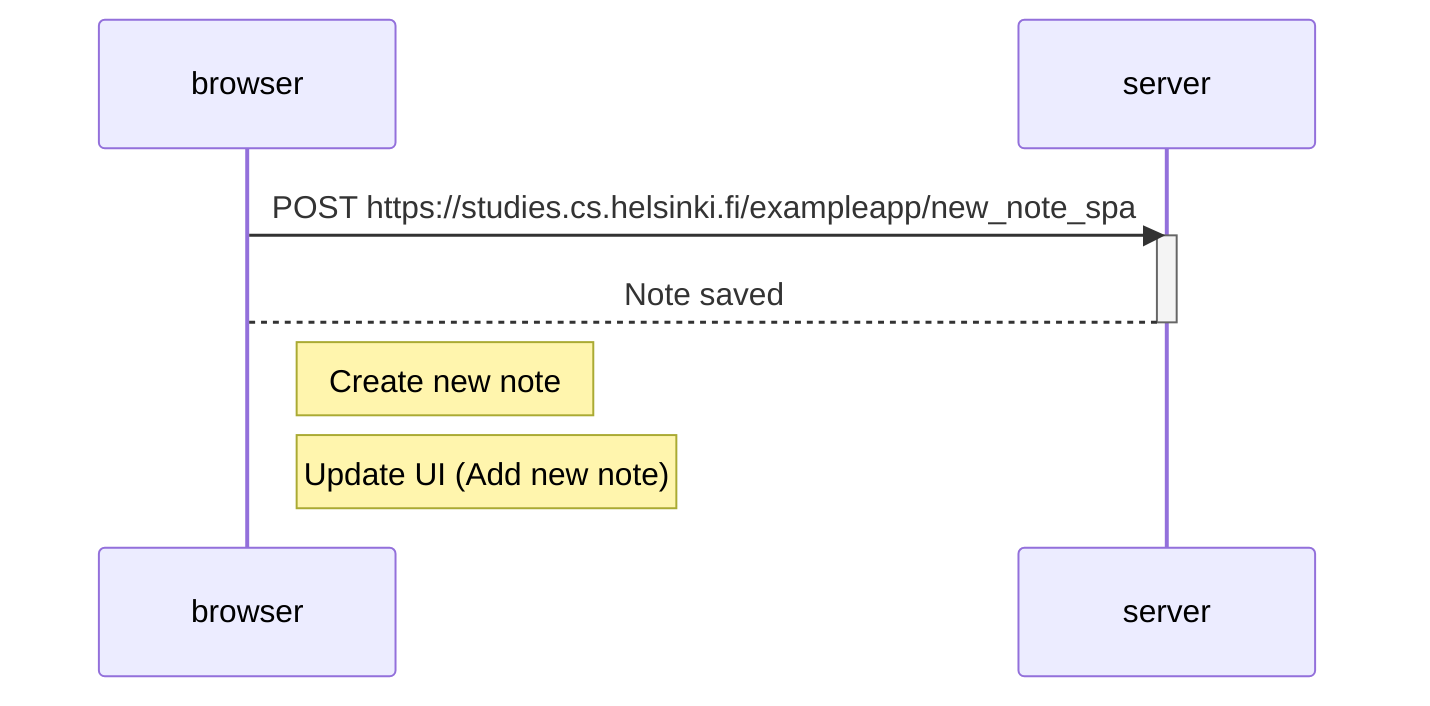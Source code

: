 sequenceDiagram
    participant browser
    participant server

    browser->>server: POST https://studies.cs.helsinki.fi/exampleapp/new_note_spa
    activate server
    server-->browser: Note saved
    deactivate server
    Note right of browser: Create new note

    Note right of browser: Update UI (Add new note)